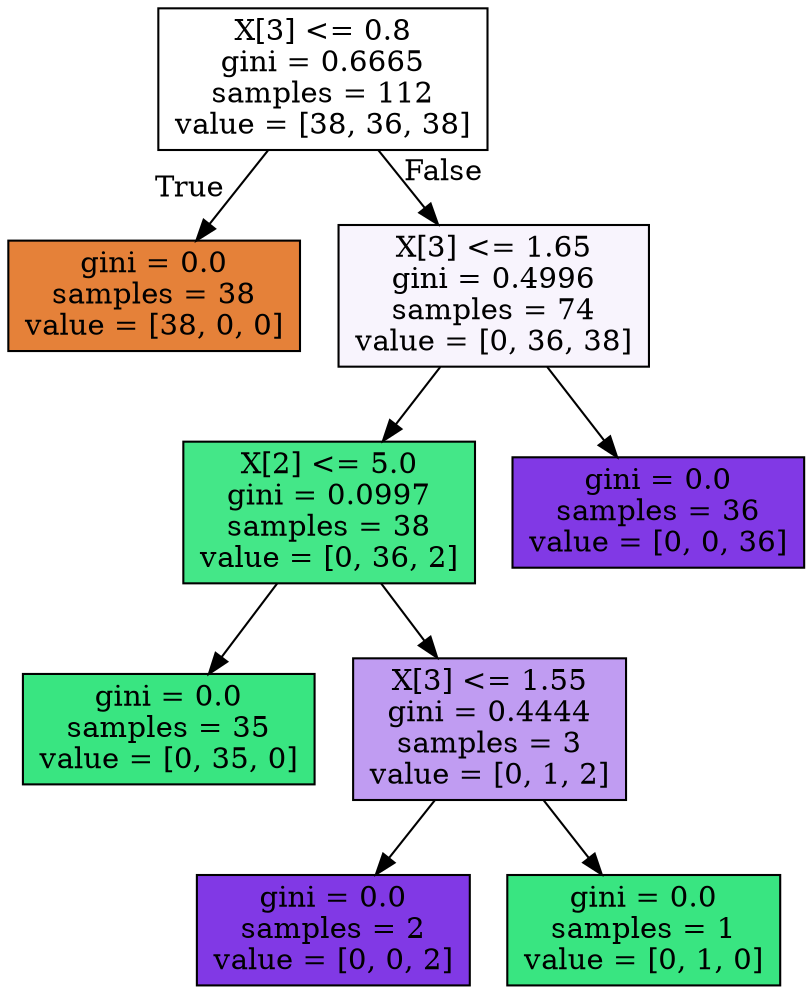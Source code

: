 digraph Tree {
node [shape=box, style="filled", color="black"] ;
0 [label="X[3] <= 0.8\ngini = 0.6665\nsamples = 112\nvalue = [38, 36, 38]", fillcolor="#e5813900"] ;
1 [label="gini = 0.0\nsamples = 38\nvalue = [38, 0, 0]", fillcolor="#e58139ff"] ;
0 -> 1 [labeldistance=2.5, labelangle=45, headlabel="True"] ;
2 [label="X[3] <= 1.65\ngini = 0.4996\nsamples = 74\nvalue = [0, 36, 38]", fillcolor="#8139e50d"] ;
0 -> 2 [labeldistance=2.5, labelangle=-45, headlabel="False"] ;
3 [label="X[2] <= 5.0\ngini = 0.0997\nsamples = 38\nvalue = [0, 36, 2]", fillcolor="#39e581f1"] ;
2 -> 3 ;
4 [label="gini = 0.0\nsamples = 35\nvalue = [0, 35, 0]", fillcolor="#39e581ff"] ;
3 -> 4 ;
5 [label="X[3] <= 1.55\ngini = 0.4444\nsamples = 3\nvalue = [0, 1, 2]", fillcolor="#8139e57f"] ;
3 -> 5 ;
6 [label="gini = 0.0\nsamples = 2\nvalue = [0, 0, 2]", fillcolor="#8139e5ff"] ;
5 -> 6 ;
7 [label="gini = 0.0\nsamples = 1\nvalue = [0, 1, 0]", fillcolor="#39e581ff"] ;
5 -> 7 ;
8 [label="gini = 0.0\nsamples = 36\nvalue = [0, 0, 36]", fillcolor="#8139e5ff"] ;
2 -> 8 ;
}